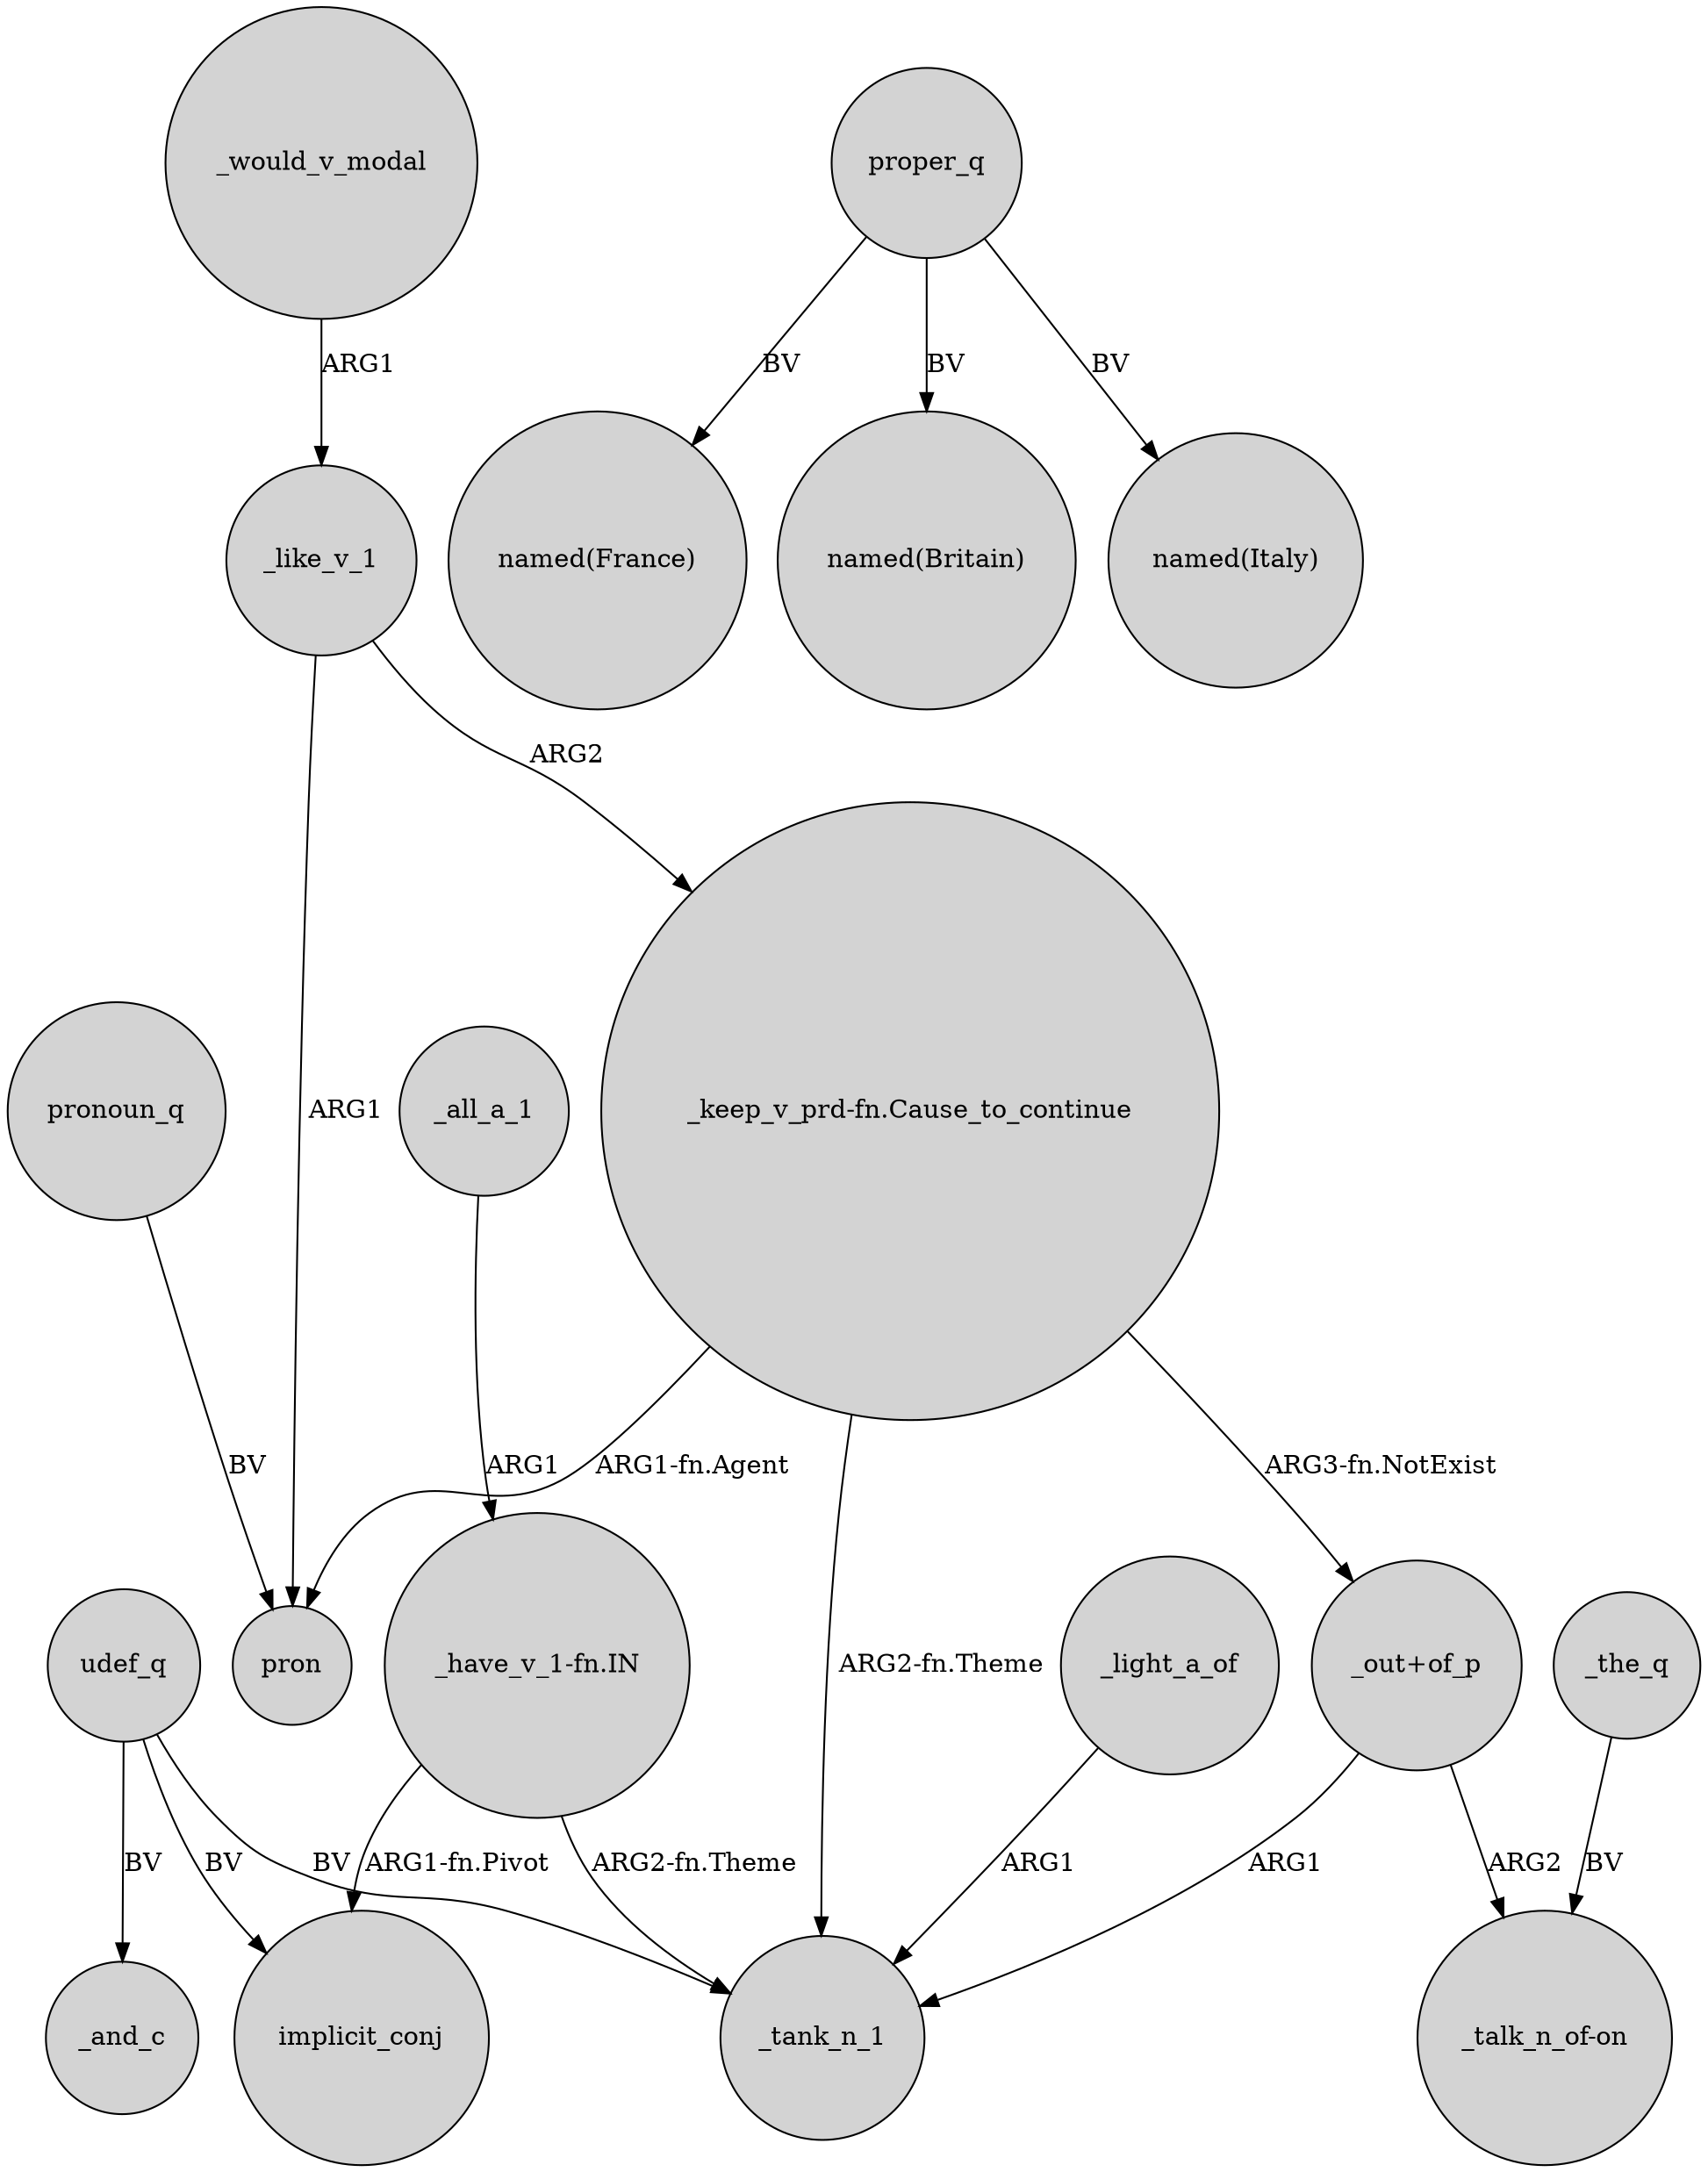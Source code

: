 digraph {
	node [shape=circle style=filled]
	_all_a_1 -> "_have_v_1-fn.IN" [label=ARG1]
	_like_v_1 -> pron [label=ARG1]
	"_keep_v_prd-fn.Cause_to_continue" -> pron [label="ARG1-fn.Agent"]
	udef_q -> _tank_n_1 [label=BV]
	proper_q -> "named(France)" [label=BV]
	"_out+of_p" -> "_talk_n_of-on" [label=ARG2]
	_light_a_of -> _tank_n_1 [label=ARG1]
	udef_q -> implicit_conj [label=BV]
	_would_v_modal -> _like_v_1 [label=ARG1]
	_the_q -> "_talk_n_of-on" [label=BV]
	pronoun_q -> pron [label=BV]
	"_have_v_1-fn.IN" -> _tank_n_1 [label="ARG2-fn.Theme"]
	"_keep_v_prd-fn.Cause_to_continue" -> "_out+of_p" [label="ARG3-fn.NotExist"]
	"_have_v_1-fn.IN" -> implicit_conj [label="ARG1-fn.Pivot"]
	"_keep_v_prd-fn.Cause_to_continue" -> _tank_n_1 [label="ARG2-fn.Theme"]
	_like_v_1 -> "_keep_v_prd-fn.Cause_to_continue" [label=ARG2]
	"_out+of_p" -> _tank_n_1 [label=ARG1]
	udef_q -> _and_c [label=BV]
	proper_q -> "named(Britain)" [label=BV]
	proper_q -> "named(Italy)" [label=BV]
}
